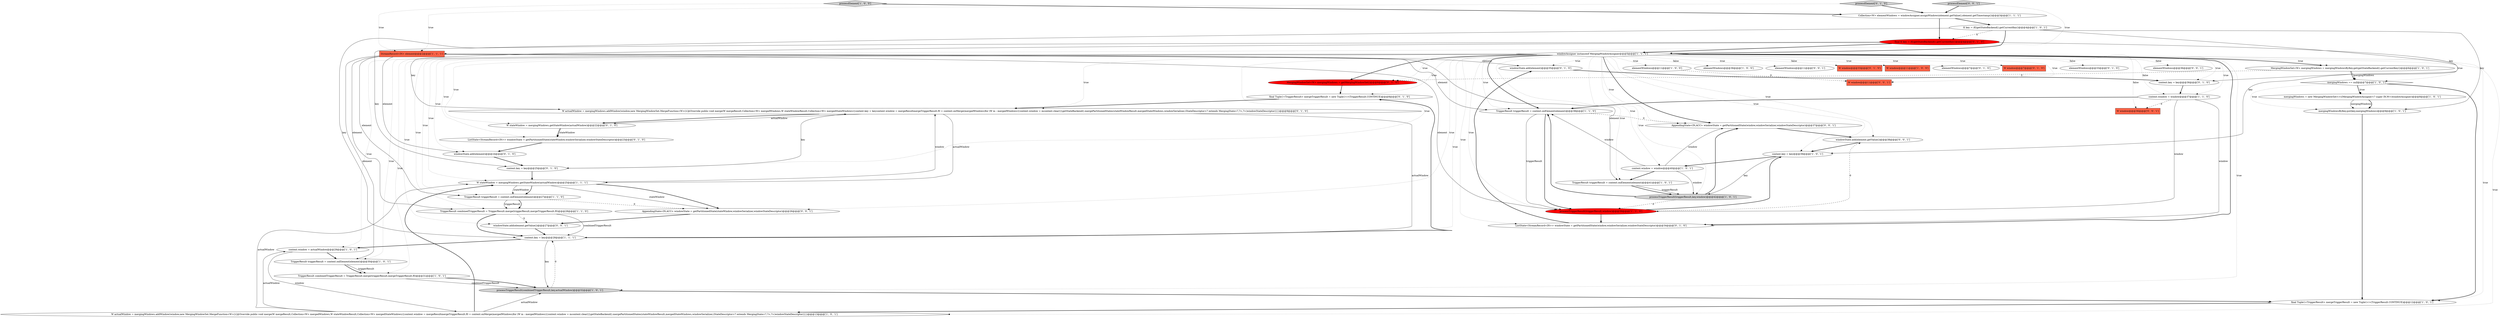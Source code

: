 digraph {
48 [style = filled, label = "elementWindows@@@36@@@['0', '0', '1']", fillcolor = white, shape = ellipse image = "AAA0AAABBB3BBB"];
32 [style = filled, label = "processElement['0', '1', '0']", fillcolor = lightgray, shape = diamond image = "AAA0AAABBB2BBB"];
42 [style = filled, label = "windowState.add(element)@@@35@@@['0', '1', '0']", fillcolor = white, shape = ellipse image = "AAA0AAABBB2BBB"];
36 [style = filled, label = "MergingWindowSet<W> mergingWindows = getMergingWindowSet()@@@6@@@['0', '1', '0']", fillcolor = red, shape = ellipse image = "AAA1AAABBB2BBB"];
15 [style = filled, label = "Collection<W> elementWindows = windowAssigner.assignWindows(element.getValue(),element.getTimestamp())@@@3@@@['1', '1', '1']", fillcolor = white, shape = ellipse image = "AAA0AAABBB1BBB"];
23 [style = filled, label = "context.window = actualWindow@@@29@@@['1', '0', '1']", fillcolor = white, shape = ellipse image = "AAA0AAABBB1BBB"];
17 [style = filled, label = "TriggerResult triggerResult = context.onElement(element)@@@38@@@['1', '1', '0']", fillcolor = white, shape = ellipse image = "AAA0AAABBB1BBB"];
18 [style = filled, label = "elementWindows@@@36@@@['1', '0', '0']", fillcolor = white, shape = ellipse image = "AAA0AAABBB1BBB"];
7 [style = filled, label = "windowAssigner instanceof MergingWindowAssigner@@@5@@@['1', '1', '1']", fillcolor = white, shape = diamond image = "AAA0AAABBB1BBB"];
28 [style = filled, label = "W stateWindow = mergingWindows.getStateWindow(actualWindow)@@@25@@@['1', '1', '1']", fillcolor = white, shape = ellipse image = "AAA0AAABBB1BBB"];
25 [style = filled, label = "TriggerResult combinedTriggerResult = TriggerResult.merge(triggerResult,mergeTriggerResult.f0)@@@31@@@['1', '0', '1']", fillcolor = white, shape = ellipse image = "AAA0AAABBB1BBB"];
26 [style = filled, label = "TriggerResult triggerResult = context.onElement(element)@@@30@@@['1', '0', '1']", fillcolor = white, shape = ellipse image = "AAA0AAABBB1BBB"];
34 [style = filled, label = "W actualWindow = mergingWindows.addWindow(window,new MergingWindowSet.MergeFunction<W>(){@Override public void merge(W mergeResult,Collection<W> mergedWindows,W stateWindowResult,Collection<W> mergedStateWindows){context.key = keycontext.window = mergeResultmergeTriggerResult.f0 = context.onMerge(mergedWindows)for (W m : mergedWindows){context.window = mcontext.clear()}getStateBackend().mergePartitionedStates(stateWindowResult,mergedStateWindows,windowSerializer,(StateDescriptor<? extends MergingState<?,?>,?>)windowStateDescriptor)}})@@@9@@@['0', '1', '0']", fillcolor = white, shape = ellipse image = "AAA0AAABBB2BBB"];
47 [style = filled, label = "elementWindows@@@11@@@['0', '0', '1']", fillcolor = white, shape = ellipse image = "AAA0AAABBB3BBB"];
11 [style = filled, label = "K key = (K)getStateBackend().getCurrentKey()@@@4@@@['1', '0', '1']", fillcolor = white, shape = ellipse image = "AAA0AAABBB1BBB"];
22 [style = filled, label = "TriggerResult triggerResult = context.onElement(element)@@@41@@@['1', '0', '1']", fillcolor = white, shape = ellipse image = "AAA0AAABBB1BBB"];
5 [style = filled, label = "mergingWindows == null@@@7@@@['1', '0', '1']", fillcolor = white, shape = diamond image = "AAA0AAABBB1BBB"];
1 [style = filled, label = "mergingWindowsByKey.put(key,mergingWindows)@@@9@@@['1', '0', '1']", fillcolor = white, shape = ellipse image = "AAA0AAABBB1BBB"];
14 [style = filled, label = "processElement['1', '0', '0']", fillcolor = lightgray, shape = diamond image = "AAA0AAABBB1BBB"];
37 [style = filled, label = "context.key = key@@@25@@@['0', '1', '0']", fillcolor = white, shape = ellipse image = "AAA0AAABBB2BBB"];
24 [style = filled, label = "TriggerResult triggerResult = context.onElement(element)@@@27@@@['1', '1', '0']", fillcolor = white, shape = ellipse image = "AAA0AAABBB1BBB"];
29 [style = filled, label = "final K key = (K)getStateBackend().getCurrentKey()@@@4@@@['0', '1', '0']", fillcolor = red, shape = ellipse image = "AAA1AAABBB2BBB"];
41 [style = filled, label = "ListState<StreamRecord<IN>> windowState = getPartitionedState(window,windowSerializer,windowStateDescriptor)@@@34@@@['0', '1', '0']", fillcolor = white, shape = ellipse image = "AAA0AAABBB2BBB"];
9 [style = filled, label = "W actualWindow = mergingWindows.addWindow(window,new MergingWindowSet.MergeFunction<W>(){@Override public void merge(W mergeResult,Collection<W> mergedWindows,W stateWindowResult,Collection<W> mergedStateWindows){context.window = mergeResultmergeTriggerResult.f0 = context.onMerge(mergedWindows)for (W m : mergedWindows){context.window = mcontext.clear()}getStateBackend().mergePartitionedStates(stateWindowResult,mergedStateWindows,windowSerializer,(StateDescriptor<? extends MergingState<?,?>,?>)windowStateDescriptor)}})@@@13@@@['1', '0', '1']", fillcolor = white, shape = ellipse image = "AAA0AAABBB1BBB"];
2 [style = filled, label = "final Tuple1<TriggerResult> mergeTriggerResult = new Tuple1<>(TriggerResult.CONTINUE)@@@12@@@['1', '0', '1']", fillcolor = white, shape = ellipse image = "AAA0AAABBB1BBB"];
31 [style = filled, label = "W window@@@33@@@['0', '1', '0']", fillcolor = tomato, shape = box image = "AAA0AAABBB2BBB"];
46 [style = filled, label = "windowState.add(element.getValue())@@@27@@@['0', '0', '1']", fillcolor = white, shape = ellipse image = "AAA0AAABBB3BBB"];
3 [style = filled, label = "processTriggerResult(triggerResult,key,window)@@@42@@@['1', '0', '1']", fillcolor = lightgray, shape = ellipse image = "AAA0AAABBB1BBB"];
40 [style = filled, label = "W stateWindow = mergingWindows.getStateWindow(actualWindow)@@@22@@@['0', '1', '0']", fillcolor = white, shape = ellipse image = "AAA0AAABBB2BBB"];
51 [style = filled, label = "AppendingState<IN,ACC> windowState = getPartitionedState(window,windowSerializer,windowStateDescriptor)@@@37@@@['0', '0', '1']", fillcolor = white, shape = ellipse image = "AAA0AAABBB3BBB"];
20 [style = filled, label = "StreamRecord<IN> element@@@2@@@['1', '1', '1']", fillcolor = tomato, shape = box image = "AAA0AAABBB1BBB"];
8 [style = filled, label = "W window@@@11@@@['1', '0', '0']", fillcolor = tomato, shape = box image = "AAA0AAABBB1BBB"];
16 [style = filled, label = "context.key = key@@@28@@@['1', '1', '1']", fillcolor = white, shape = ellipse image = "AAA0AAABBB1BBB"];
12 [style = filled, label = "processTriggerResult(combinedTriggerResult,key,actualWindow)@@@32@@@['1', '0', '1']", fillcolor = lightgray, shape = ellipse image = "AAA0AAABBB1BBB"];
52 [style = filled, label = "processElement['0', '0', '1']", fillcolor = lightgray, shape = diamond image = "AAA0AAABBB3BBB"];
44 [style = filled, label = "final Tuple1<TriggerResult> mergeTriggerResult = new Tuple1<>(TriggerResult.CONTINUE)@@@8@@@['0', '1', '0']", fillcolor = white, shape = ellipse image = "AAA0AAABBB2BBB"];
50 [style = filled, label = "windowState.add(element.getValue())@@@38@@@['0', '0', '1']", fillcolor = white, shape = ellipse image = "AAA0AAABBB3BBB"];
35 [style = filled, label = "windowState.add(element)@@@24@@@['0', '1', '0']", fillcolor = white, shape = ellipse image = "AAA0AAABBB2BBB"];
43 [style = filled, label = "elementWindows@@@7@@@['0', '1', '0']", fillcolor = white, shape = ellipse image = "AAA0AAABBB2BBB"];
30 [style = filled, label = "ListState<StreamRecord<IN>> windowState = getPartitionedState(stateWindow,windowSerializer,windowStateDescriptor)@@@23@@@['0', '1', '0']", fillcolor = white, shape = ellipse image = "AAA0AAABBB2BBB"];
4 [style = filled, label = "mergingWindows = new MergingWindowSet<>((MergingWindowAssigner<? super IN,W>)windowAssigner)@@@8@@@['1', '0', '1']", fillcolor = white, shape = ellipse image = "AAA0AAABBB1BBB"];
45 [style = filled, label = "AppendingState<IN,ACC> windowState = getPartitionedState(stateWindow,windowSerializer,windowStateDescriptor)@@@26@@@['0', '0', '1']", fillcolor = white, shape = ellipse image = "AAA0AAABBB3BBB"];
39 [style = filled, label = "context.key = key@@@36@@@['0', '1', '0']", fillcolor = white, shape = ellipse image = "AAA0AAABBB2BBB"];
19 [style = filled, label = "TriggerResult combinedTriggerResult = TriggerResult.merge(triggerResult,mergeTriggerResult.f0)@@@28@@@['1', '1', '0']", fillcolor = white, shape = ellipse image = "AAA0AAABBB1BBB"];
33 [style = filled, label = "W window@@@7@@@['0', '1', '0']", fillcolor = tomato, shape = box image = "AAA0AAABBB2BBB"];
0 [style = filled, label = "MergingWindowSet<W> mergingWindows = mergingWindowsByKey.get(getStateBackend().getCurrentKey())@@@6@@@['1', '0', '1']", fillcolor = white, shape = ellipse image = "AAA0AAABBB1BBB"];
27 [style = filled, label = "context.window = window@@@37@@@['1', '1', '0']", fillcolor = white, shape = ellipse image = "AAA0AAABBB1BBB"];
53 [style = filled, label = "W window@@@36@@@['0', '0', '1']", fillcolor = tomato, shape = box image = "AAA0AAABBB3BBB"];
21 [style = filled, label = "context.key = key@@@39@@@['1', '0', '1']", fillcolor = white, shape = ellipse image = "AAA0AAABBB1BBB"];
6 [style = filled, label = "processTriggerResult(triggerResult,window)@@@39@@@['1', '1', '0']", fillcolor = red, shape = ellipse image = "AAA1AAABBB1BBB"];
13 [style = filled, label = "elementWindows@@@11@@@['1', '0', '0']", fillcolor = white, shape = ellipse image = "AAA0AAABBB1BBB"];
10 [style = filled, label = "context.window = window@@@40@@@['1', '0', '1']", fillcolor = white, shape = ellipse image = "AAA0AAABBB1BBB"];
49 [style = filled, label = "W window@@@11@@@['0', '0', '1']", fillcolor = tomato, shape = box image = "AAA0AAABBB3BBB"];
38 [style = filled, label = "elementWindows@@@33@@@['0', '1', '0']", fillcolor = white, shape = ellipse image = "AAA0AAABBB2BBB"];
21->3 [style = solid, label="key"];
21->10 [style = bold, label=""];
20->17 [style = solid, label="element"];
37->28 [style = bold, label=""];
7->48 [style = dotted, label="false"];
7->36 [style = dotted, label="true"];
7->34 [style = dotted, label="true"];
7->51 [style = dotted, label="true"];
19->16 [style = solid, label="combinedTriggerResult"];
5->1 [style = dotted, label="true"];
7->33 [style = dotted, label="true"];
22->3 [style = solid, label="triggerResult"];
7->39 [style = dotted, label="true"];
16->12 [style = solid, label="key"];
25->12 [style = solid, label="combinedTriggerResult"];
52->20 [style = dotted, label="true"];
12->2 [style = bold, label=""];
20->42 [style = solid, label="element"];
51->50 [style = bold, label=""];
15->11 [style = bold, label=""];
11->1 [style = solid, label="key"];
35->37 [style = bold, label=""];
6->50 [style = dashed, label="0"];
20->35 [style = solid, label="element"];
20->6 [style = solid, label="element"];
27->6 [style = solid, label="window"];
6->41 [style = bold, label=""];
27->17 [style = bold, label=""];
7->16 [style = dotted, label="true"];
7->41 [style = dotted, label="true"];
7->27 [style = dotted, label="true"];
37->34 [style = solid, label="key"];
7->27 [style = dotted, label="false"];
0->36 [style = dashed, label="0"];
28->45 [style = bold, label=""];
29->34 [style = solid, label="key"];
7->6 [style = dotted, label="true"];
24->19 [style = bold, label=""];
7->10 [style = dotted, label="true"];
4->1 [style = solid, label="mergingWindows"];
36->44 [style = bold, label=""];
9->28 [style = solid, label="actualWindow"];
7->13 [style = dotted, label="true"];
7->40 [style = dotted, label="true"];
7->53 [style = dotted, label="false"];
20->22 [style = solid, label="element"];
7->0 [style = bold, label=""];
2->9 [style = bold, label=""];
7->18 [style = dotted, label="false"];
3->51 [style = bold, label=""];
11->21 [style = solid, label="key"];
27->53 [style = dashed, label="0"];
7->42 [style = dotted, label="true"];
5->4 [style = dotted, label="true"];
7->12 [style = dotted, label="true"];
7->51 [style = bold, label=""];
7->23 [style = dotted, label="true"];
24->45 [style = dashed, label="0"];
7->46 [style = dotted, label="true"];
19->46 [style = dashed, label="0"];
17->6 [style = solid, label="triggerResult"];
44->34 [style = bold, label=""];
28->24 [style = bold, label=""];
13->49 [style = dashed, label="0"];
7->35 [style = dotted, label="true"];
14->15 [style = bold, label=""];
26->25 [style = solid, label="triggerResult"];
10->51 [style = solid, label="window"];
45->46 [style = bold, label=""];
7->22 [style = dotted, label="true"];
7->8 [style = dotted, label="true"];
7->17 [style = dotted, label="true"];
7->21 [style = dotted, label="true"];
15->29 [style = bold, label=""];
52->15 [style = bold, label=""];
7->2 [style = dotted, label="true"];
29->37 [style = solid, label="key"];
34->40 [style = solid, label="actualWindow"];
7->45 [style = dotted, label="true"];
46->16 [style = bold, label=""];
7->17 [style = bold, label=""];
34->40 [style = bold, label=""];
17->6 [style = bold, label=""];
6->21 [style = bold, label=""];
7->50 [style = dotted, label="true"];
42->39 [style = bold, label=""];
32->20 [style = dotted, label="true"];
7->26 [style = dotted, label="true"];
7->38 [style = dotted, label="false"];
27->41 [style = solid, label="window"];
16->23 [style = bold, label=""];
7->0 [style = dotted, label="true"];
40->30 [style = solid, label="stateWindow"];
10->17 [style = solid, label="window"];
19->16 [style = bold, label=""];
7->5 [style = dotted, label="true"];
9->28 [style = bold, label=""];
17->51 [style = dashed, label="0"];
28->24 [style = solid, label="stateWindow"];
30->35 [style = bold, label=""];
16->44 [style = bold, label=""];
0->5 [style = solid, label="mergingWindows"];
29->39 [style = solid, label="key"];
34->28 [style = solid, label="actualWindow"];
24->19 [style = solid, label="triggerResult"];
5->4 [style = bold, label=""];
3->17 [style = bold, label=""];
40->30 [style = bold, label=""];
4->1 [style = bold, label=""];
1->2 [style = bold, label=""];
7->41 [style = bold, label=""];
34->16 [style = solid, label="actualWindow"];
7->28 [style = dotted, label="true"];
7->36 [style = bold, label=""];
0->5 [style = bold, label=""];
28->45 [style = solid, label="stateWindow"];
10->22 [style = bold, label=""];
7->49 [style = dotted, label="true"];
3->6 [style = dashed, label="0"];
12->16 [style = dashed, label="0"];
7->19 [style = dotted, label="true"];
7->31 [style = dotted, label="false"];
26->25 [style = bold, label=""];
23->26 [style = bold, label=""];
11->29 [style = dashed, label="0"];
23->9 [style = solid, label="window"];
7->9 [style = dotted, label="true"];
39->27 [style = bold, label=""];
7->24 [style = dotted, label="true"];
7->37 [style = dotted, label="true"];
20->24 [style = solid, label="element"];
22->3 [style = bold, label=""];
14->20 [style = dotted, label="true"];
5->2 [style = bold, label=""];
25->12 [style = bold, label=""];
28->34 [style = solid, label="window"];
7->3 [style = dotted, label="true"];
7->47 [style = dotted, label="true"];
7->44 [style = dotted, label="true"];
11->16 [style = solid, label="key"];
20->26 [style = solid, label="element"];
32->15 [style = bold, label=""];
7->25 [style = dotted, label="true"];
29->7 [style = bold, label=""];
9->23 [style = solid, label="actualWindow"];
9->12 [style = solid, label="actualWindow"];
20->19 [style = solid, label="element"];
50->21 [style = bold, label=""];
7->30 [style = dotted, label="true"];
7->43 [style = dotted, label="true"];
11->7 [style = bold, label=""];
10->3 [style = solid, label="window"];
41->42 [style = bold, label=""];
}

